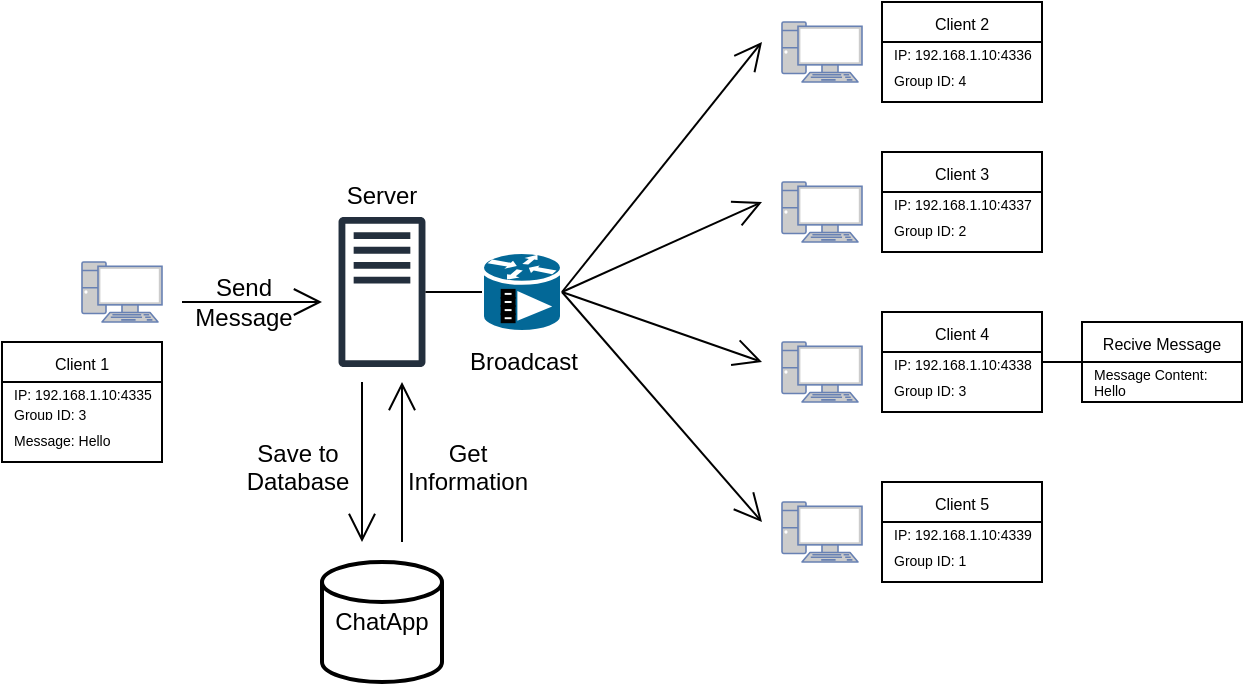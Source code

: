 <mxfile version="26.0.3">
  <diagram name="Trang-1" id="GvcnK7ijNQwqT18l1RZd">
    <mxGraphModel dx="475" dy="261" grid="1" gridSize="10" guides="1" tooltips="1" connect="1" arrows="1" fold="1" page="1" pageScale="1" pageWidth="827" pageHeight="1169" math="0" shadow="0">
      <root>
        <mxCell id="0" />
        <mxCell id="1" parent="0" />
        <mxCell id="0tjUSQv-N_DCMV-IgLtV-14" value="ChatApp" style="strokeWidth=2;html=1;shape=mxgraph.flowchart.database;whiteSpace=wrap;" parent="1" vertex="1">
          <mxGeometry x="200" y="290" width="60" height="60" as="geometry" />
        </mxCell>
        <mxCell id="0tjUSQv-N_DCMV-IgLtV-15" value="" style="sketch=0;outlineConnect=0;fontColor=#232F3E;gradientColor=none;fillColor=#232F3D;strokeColor=none;dashed=0;verticalLabelPosition=bottom;verticalAlign=top;align=center;html=1;fontSize=12;fontStyle=0;aspect=fixed;pointerEvents=1;shape=mxgraph.aws4.traditional_server;" parent="1" vertex="1">
          <mxGeometry x="208.27" y="117.33" width="43.46" height="75.33" as="geometry" />
        </mxCell>
        <mxCell id="0tjUSQv-N_DCMV-IgLtV-19" value="" style="fontColor=#0066CC;verticalAlign=top;verticalLabelPosition=bottom;labelPosition=center;align=center;html=1;outlineConnect=0;fillColor=#CCCCCC;strokeColor=#6881B3;gradientColor=none;gradientDirection=north;strokeWidth=2;shape=mxgraph.networks.pc;" parent="1" vertex="1">
          <mxGeometry x="430" y="20" width="40" height="30" as="geometry" />
        </mxCell>
        <mxCell id="0tjUSQv-N_DCMV-IgLtV-20" value="" style="fontColor=#0066CC;verticalAlign=top;verticalLabelPosition=bottom;labelPosition=center;align=center;html=1;outlineConnect=0;fillColor=#CCCCCC;strokeColor=#6881B3;gradientColor=none;gradientDirection=north;strokeWidth=2;shape=mxgraph.networks.pc;" parent="1" vertex="1">
          <mxGeometry x="430" y="100" width="40" height="30" as="geometry" />
        </mxCell>
        <mxCell id="0tjUSQv-N_DCMV-IgLtV-21" value="" style="fontColor=#0066CC;verticalAlign=top;verticalLabelPosition=bottom;labelPosition=center;align=center;html=1;outlineConnect=0;fillColor=#CCCCCC;strokeColor=#6881B3;gradientColor=none;gradientDirection=north;strokeWidth=2;shape=mxgraph.networks.pc;" parent="1" vertex="1">
          <mxGeometry x="430" y="180" width="40" height="30" as="geometry" />
        </mxCell>
        <mxCell id="0tjUSQv-N_DCMV-IgLtV-22" value="" style="fontColor=#0066CC;verticalAlign=top;verticalLabelPosition=bottom;labelPosition=center;align=center;html=1;outlineConnect=0;fillColor=#CCCCCC;strokeColor=#6881B3;gradientColor=none;gradientDirection=north;strokeWidth=2;shape=mxgraph.networks.pc;" parent="1" vertex="1">
          <mxGeometry x="430" y="260" width="40" height="30" as="geometry" />
        </mxCell>
        <mxCell id="0tjUSQv-N_DCMV-IgLtV-23" value="" style="fontColor=#0066CC;verticalAlign=top;verticalLabelPosition=bottom;labelPosition=center;align=center;html=1;outlineConnect=0;fillColor=#CCCCCC;strokeColor=#6881B3;gradientColor=none;gradientDirection=north;strokeWidth=2;shape=mxgraph.networks.pc;" parent="1" vertex="1">
          <mxGeometry x="80" y="140" width="40" height="30" as="geometry" />
        </mxCell>
        <mxCell id="0tjUSQv-N_DCMV-IgLtV-29" value="" style="shape=mxgraph.cisco.routers.broadcast_router;html=1;pointerEvents=1;dashed=0;fillColor=#036897;strokeColor=#ffffff;strokeWidth=2;verticalLabelPosition=bottom;verticalAlign=top;align=center;outlineConnect=0;" parent="1" vertex="1">
          <mxGeometry x="280" y="135" width="40" height="40" as="geometry" />
        </mxCell>
        <mxCell id="0tjUSQv-N_DCMV-IgLtV-31" value="" style="endArrow=open;endFill=1;endSize=12;html=1;rounded=0;exitX=1;exitY=0.5;exitDx=0;exitDy=0;exitPerimeter=0;" parent="1" source="0tjUSQv-N_DCMV-IgLtV-29" edge="1">
          <mxGeometry width="160" relative="1" as="geometry">
            <mxPoint x="180" y="130" as="sourcePoint" />
            <mxPoint x="420" y="30" as="targetPoint" />
          </mxGeometry>
        </mxCell>
        <mxCell id="0tjUSQv-N_DCMV-IgLtV-32" value="" style="endArrow=open;endFill=1;endSize=12;html=1;rounded=0;exitX=1;exitY=0.5;exitDx=0;exitDy=0;exitPerimeter=0;" parent="1" source="0tjUSQv-N_DCMV-IgLtV-29" edge="1">
          <mxGeometry width="160" relative="1" as="geometry">
            <mxPoint x="340" y="180" as="sourcePoint" />
            <mxPoint x="420" y="110" as="targetPoint" />
          </mxGeometry>
        </mxCell>
        <mxCell id="0tjUSQv-N_DCMV-IgLtV-33" value="" style="endArrow=open;endFill=1;endSize=12;html=1;rounded=0;exitX=1;exitY=0.5;exitDx=0;exitDy=0;exitPerimeter=0;" parent="1" source="0tjUSQv-N_DCMV-IgLtV-29" edge="1">
          <mxGeometry width="160" relative="1" as="geometry">
            <mxPoint x="340" y="165" as="sourcePoint" />
            <mxPoint x="420" y="190" as="targetPoint" />
          </mxGeometry>
        </mxCell>
        <mxCell id="0tjUSQv-N_DCMV-IgLtV-34" value="" style="endArrow=open;endFill=1;endSize=12;html=1;rounded=0;exitX=1;exitY=0.5;exitDx=0;exitDy=0;exitPerimeter=0;" parent="1" source="0tjUSQv-N_DCMV-IgLtV-29" edge="1">
          <mxGeometry width="160" relative="1" as="geometry">
            <mxPoint x="340" y="165" as="sourcePoint" />
            <mxPoint x="420" y="270" as="targetPoint" />
          </mxGeometry>
        </mxCell>
        <mxCell id="0tjUSQv-N_DCMV-IgLtV-35" value="" style="endArrow=open;endFill=1;endSize=12;html=1;rounded=0;" parent="1" edge="1">
          <mxGeometry width="160" relative="1" as="geometry">
            <mxPoint x="220" y="200" as="sourcePoint" />
            <mxPoint x="220" y="280" as="targetPoint" />
          </mxGeometry>
        </mxCell>
        <mxCell id="0tjUSQv-N_DCMV-IgLtV-36" value="" style="endArrow=open;endFill=1;endSize=12;html=1;rounded=0;" parent="1" edge="1">
          <mxGeometry width="160" relative="1" as="geometry">
            <mxPoint x="240" y="280" as="sourcePoint" />
            <mxPoint x="240" y="200" as="targetPoint" />
          </mxGeometry>
        </mxCell>
        <mxCell id="0tjUSQv-N_DCMV-IgLtV-37" value="Save to Database&lt;div&gt;&lt;br&gt;&lt;/div&gt;" style="text;html=1;align=center;verticalAlign=middle;whiteSpace=wrap;rounded=0;rotation=0;" parent="1" vertex="1">
          <mxGeometry x="166.54" y="240" width="41.73" height="20" as="geometry" />
        </mxCell>
        <mxCell id="0tjUSQv-N_DCMV-IgLtV-38" value="Get Information&lt;div&gt;&lt;br&gt;&lt;/div&gt;" style="text;html=1;align=center;verticalAlign=middle;whiteSpace=wrap;rounded=0;rotation=0;" parent="1" vertex="1">
          <mxGeometry x="251.73" y="240" width="41.73" height="20" as="geometry" />
        </mxCell>
        <mxCell id="0tjUSQv-N_DCMV-IgLtV-41" value="" style="endArrow=open;endFill=1;endSize=12;html=1;rounded=0;" parent="1" edge="1">
          <mxGeometry width="160" relative="1" as="geometry">
            <mxPoint x="130" y="160" as="sourcePoint" />
            <mxPoint x="200" y="160" as="targetPoint" />
          </mxGeometry>
        </mxCell>
        <mxCell id="0tjUSQv-N_DCMV-IgLtV-42" value="&lt;div&gt;Broadcast&lt;/div&gt;" style="text;html=1;align=center;verticalAlign=middle;whiteSpace=wrap;rounded=0;rotation=0;" parent="1" vertex="1">
          <mxGeometry x="280" y="180" width="41.73" height="20" as="geometry" />
        </mxCell>
        <mxCell id="0tjUSQv-N_DCMV-IgLtV-43" value="Server" style="text;html=1;align=center;verticalAlign=middle;whiteSpace=wrap;rounded=0;rotation=0;" parent="1" vertex="1">
          <mxGeometry x="209.13" y="97.33" width="41.73" height="20" as="geometry" />
        </mxCell>
        <mxCell id="0tjUSQv-N_DCMV-IgLtV-46" value="&lt;font style=&quot;font-size: 8px;&quot;&gt;Client 1&lt;/font&gt;" style="swimlane;fontStyle=0;childLayout=stackLayout;horizontal=1;startSize=20;horizontalStack=0;resizeParent=1;resizeParentMax=0;resizeLast=0;collapsible=1;marginBottom=0;whiteSpace=wrap;html=1;" parent="1" vertex="1">
          <mxGeometry x="40" y="180" width="80" height="60" as="geometry" />
        </mxCell>
        <mxCell id="0tjUSQv-N_DCMV-IgLtV-47" value="IP: 192.168.1.10:4335" style="text;strokeColor=none;fillColor=none;align=left;verticalAlign=middle;spacingLeft=4;spacingRight=4;overflow=hidden;points=[[0,0.5],[1,0.5]];portConstraint=eastwest;rotatable=0;whiteSpace=wrap;html=1;fontSize=7;" parent="0tjUSQv-N_DCMV-IgLtV-46" vertex="1">
          <mxGeometry y="20" width="80" height="10" as="geometry" />
        </mxCell>
        <mxCell id="0tjUSQv-N_DCMV-IgLtV-48" value="Group ID: 3" style="text;strokeColor=none;fillColor=none;align=left;verticalAlign=middle;spacingLeft=4;spacingRight=4;overflow=hidden;points=[[0,0.5],[1,0.5]];portConstraint=eastwest;rotatable=0;whiteSpace=wrap;html=1;fontSize=7;" parent="0tjUSQv-N_DCMV-IgLtV-46" vertex="1">
          <mxGeometry y="30" width="80" height="10" as="geometry" />
        </mxCell>
        <mxCell id="0tjUSQv-N_DCMV-IgLtV-49" value="Message: Hello" style="text;strokeColor=none;fillColor=none;align=left;verticalAlign=middle;spacingLeft=4;spacingRight=4;overflow=hidden;points=[[0,0.5],[1,0.5]];portConstraint=eastwest;rotatable=0;whiteSpace=wrap;html=1;fontSize=7;" parent="0tjUSQv-N_DCMV-IgLtV-46" vertex="1">
          <mxGeometry y="40" width="80" height="20" as="geometry" />
        </mxCell>
        <mxCell id="0tjUSQv-N_DCMV-IgLtV-51" value="&lt;font style=&quot;font-size: 8px;&quot;&gt;Client 2&lt;/font&gt;" style="swimlane;fontStyle=0;childLayout=stackLayout;horizontal=1;startSize=20;horizontalStack=0;resizeParent=1;resizeParentMax=0;resizeLast=0;collapsible=1;marginBottom=0;whiteSpace=wrap;html=1;" parent="1" vertex="1">
          <mxGeometry x="480" y="10" width="80" height="50" as="geometry" />
        </mxCell>
        <mxCell id="0tjUSQv-N_DCMV-IgLtV-52" value="IP: 192.168.1.10:4336" style="text;strokeColor=none;fillColor=none;align=left;verticalAlign=middle;spacingLeft=4;spacingRight=4;overflow=hidden;points=[[0,0.5],[1,0.5]];portConstraint=eastwest;rotatable=0;whiteSpace=wrap;html=1;fontSize=7;" parent="0tjUSQv-N_DCMV-IgLtV-51" vertex="1">
          <mxGeometry y="20" width="80" height="10" as="geometry" />
        </mxCell>
        <mxCell id="0tjUSQv-N_DCMV-IgLtV-53" value="Group ID: 4" style="text;strokeColor=none;fillColor=none;align=left;verticalAlign=middle;spacingLeft=4;spacingRight=4;overflow=hidden;points=[[0,0.5],[1,0.5]];portConstraint=eastwest;rotatable=0;whiteSpace=wrap;html=1;fontSize=7;" parent="0tjUSQv-N_DCMV-IgLtV-51" vertex="1">
          <mxGeometry y="30" width="80" height="20" as="geometry" />
        </mxCell>
        <mxCell id="0tjUSQv-N_DCMV-IgLtV-55" value="&lt;font style=&quot;font-size: 8px;&quot;&gt;Client 3&lt;/font&gt;" style="swimlane;fontStyle=0;childLayout=stackLayout;horizontal=1;startSize=20;horizontalStack=0;resizeParent=1;resizeParentMax=0;resizeLast=0;collapsible=1;marginBottom=0;whiteSpace=wrap;html=1;" parent="1" vertex="1">
          <mxGeometry x="480" y="85" width="80" height="50" as="geometry" />
        </mxCell>
        <mxCell id="0tjUSQv-N_DCMV-IgLtV-56" value="IP: 192.168.1.10:4337" style="text;strokeColor=none;fillColor=none;align=left;verticalAlign=middle;spacingLeft=4;spacingRight=4;overflow=hidden;points=[[0,0.5],[1,0.5]];portConstraint=eastwest;rotatable=0;whiteSpace=wrap;html=1;fontSize=7;" parent="0tjUSQv-N_DCMV-IgLtV-55" vertex="1">
          <mxGeometry y="20" width="80" height="10" as="geometry" />
        </mxCell>
        <mxCell id="0tjUSQv-N_DCMV-IgLtV-57" value="Group ID: 2" style="text;strokeColor=none;fillColor=none;align=left;verticalAlign=middle;spacingLeft=4;spacingRight=4;overflow=hidden;points=[[0,0.5],[1,0.5]];portConstraint=eastwest;rotatable=0;whiteSpace=wrap;html=1;fontSize=7;" parent="0tjUSQv-N_DCMV-IgLtV-55" vertex="1">
          <mxGeometry y="30" width="80" height="20" as="geometry" />
        </mxCell>
        <mxCell id="0tjUSQv-N_DCMV-IgLtV-59" value="&lt;font style=&quot;font-size: 8px;&quot;&gt;Client 4&lt;/font&gt;" style="swimlane;fontStyle=0;childLayout=stackLayout;horizontal=1;startSize=20;horizontalStack=0;resizeParent=1;resizeParentMax=0;resizeLast=0;collapsible=1;marginBottom=0;whiteSpace=wrap;html=1;" parent="1" vertex="1">
          <mxGeometry x="480" y="165" width="80" height="50" as="geometry" />
        </mxCell>
        <mxCell id="0tjUSQv-N_DCMV-IgLtV-60" value="IP: 192.168.1.10:4338" style="text;strokeColor=none;fillColor=none;align=left;verticalAlign=middle;spacingLeft=4;spacingRight=4;overflow=hidden;points=[[0,0.5],[1,0.5]];portConstraint=eastwest;rotatable=0;whiteSpace=wrap;html=1;fontSize=7;" parent="0tjUSQv-N_DCMV-IgLtV-59" vertex="1">
          <mxGeometry y="20" width="80" height="10" as="geometry" />
        </mxCell>
        <mxCell id="0tjUSQv-N_DCMV-IgLtV-61" value="Group ID: 3" style="text;strokeColor=none;fillColor=none;align=left;verticalAlign=middle;spacingLeft=4;spacingRight=4;overflow=hidden;points=[[0,0.5],[1,0.5]];portConstraint=eastwest;rotatable=0;whiteSpace=wrap;html=1;fontSize=7;" parent="0tjUSQv-N_DCMV-IgLtV-59" vertex="1">
          <mxGeometry y="30" width="80" height="20" as="geometry" />
        </mxCell>
        <mxCell id="0tjUSQv-N_DCMV-IgLtV-63" value="&lt;font style=&quot;font-size: 8px;&quot;&gt;Client 5&lt;/font&gt;" style="swimlane;fontStyle=0;childLayout=stackLayout;horizontal=1;startSize=20;horizontalStack=0;resizeParent=1;resizeParentMax=0;resizeLast=0;collapsible=1;marginBottom=0;whiteSpace=wrap;html=1;" parent="1" vertex="1">
          <mxGeometry x="480" y="250" width="80" height="50" as="geometry" />
        </mxCell>
        <mxCell id="0tjUSQv-N_DCMV-IgLtV-64" value="IP: 192.168.1.10:4339" style="text;strokeColor=none;fillColor=none;align=left;verticalAlign=middle;spacingLeft=4;spacingRight=4;overflow=hidden;points=[[0,0.5],[1,0.5]];portConstraint=eastwest;rotatable=0;whiteSpace=wrap;html=1;fontSize=7;" parent="0tjUSQv-N_DCMV-IgLtV-63" vertex="1">
          <mxGeometry y="20" width="80" height="10" as="geometry" />
        </mxCell>
        <mxCell id="0tjUSQv-N_DCMV-IgLtV-65" value="Group ID: 1" style="text;strokeColor=none;fillColor=none;align=left;verticalAlign=middle;spacingLeft=4;spacingRight=4;overflow=hidden;points=[[0,0.5],[1,0.5]];portConstraint=eastwest;rotatable=0;whiteSpace=wrap;html=1;fontSize=7;" parent="0tjUSQv-N_DCMV-IgLtV-63" vertex="1">
          <mxGeometry y="30" width="80" height="20" as="geometry" />
        </mxCell>
        <mxCell id="0tjUSQv-N_DCMV-IgLtV-70" value="&lt;font style=&quot;font-size: 8px;&quot;&gt;Recive Message&lt;/font&gt;" style="swimlane;fontStyle=0;childLayout=stackLayout;horizontal=1;startSize=20;horizontalStack=0;resizeParent=1;resizeParentMax=0;resizeLast=0;collapsible=1;marginBottom=0;whiteSpace=wrap;html=1;" parent="1" vertex="1">
          <mxGeometry x="580" y="170" width="80" height="40" as="geometry" />
        </mxCell>
        <mxCell id="0tjUSQv-N_DCMV-IgLtV-72" value="Message Content: Hello" style="text;strokeColor=none;fillColor=none;align=left;verticalAlign=middle;spacingLeft=4;spacingRight=4;overflow=hidden;points=[[0,0.5],[1,0.5]];portConstraint=eastwest;rotatable=0;whiteSpace=wrap;html=1;fontSize=7;" parent="0tjUSQv-N_DCMV-IgLtV-70" vertex="1">
          <mxGeometry y="20" width="80" height="20" as="geometry" />
        </mxCell>
        <mxCell id="0tjUSQv-N_DCMV-IgLtV-73" value="" style="endArrow=none;html=1;rounded=0;entryX=0;entryY=0.5;entryDx=0;entryDy=0;exitX=1;exitY=0.5;exitDx=0;exitDy=0;" parent="1" source="0tjUSQv-N_DCMV-IgLtV-60" target="0tjUSQv-N_DCMV-IgLtV-70" edge="1">
          <mxGeometry relative="1" as="geometry">
            <mxPoint x="550" y="155" as="sourcePoint" />
            <mxPoint x="920" y="275" as="targetPoint" />
          </mxGeometry>
        </mxCell>
        <mxCell id="0tjUSQv-N_DCMV-IgLtV-75" value="" style="endArrow=none;html=1;rounded=0;" parent="1" source="0tjUSQv-N_DCMV-IgLtV-15" target="0tjUSQv-N_DCMV-IgLtV-29" edge="1">
          <mxGeometry relative="1" as="geometry">
            <mxPoint x="570" y="200" as="sourcePoint" />
            <mxPoint x="280" y="160" as="targetPoint" />
          </mxGeometry>
        </mxCell>
        <mxCell id="FJRgKq7Glb1i_TDI_Ov6-1" value="&lt;div&gt;Send Message&lt;/div&gt;" style="text;html=1;align=center;verticalAlign=middle;whiteSpace=wrap;rounded=0;rotation=0;" vertex="1" parent="1">
          <mxGeometry x="140.0" y="150" width="41.73" height="20" as="geometry" />
        </mxCell>
      </root>
    </mxGraphModel>
  </diagram>
</mxfile>
